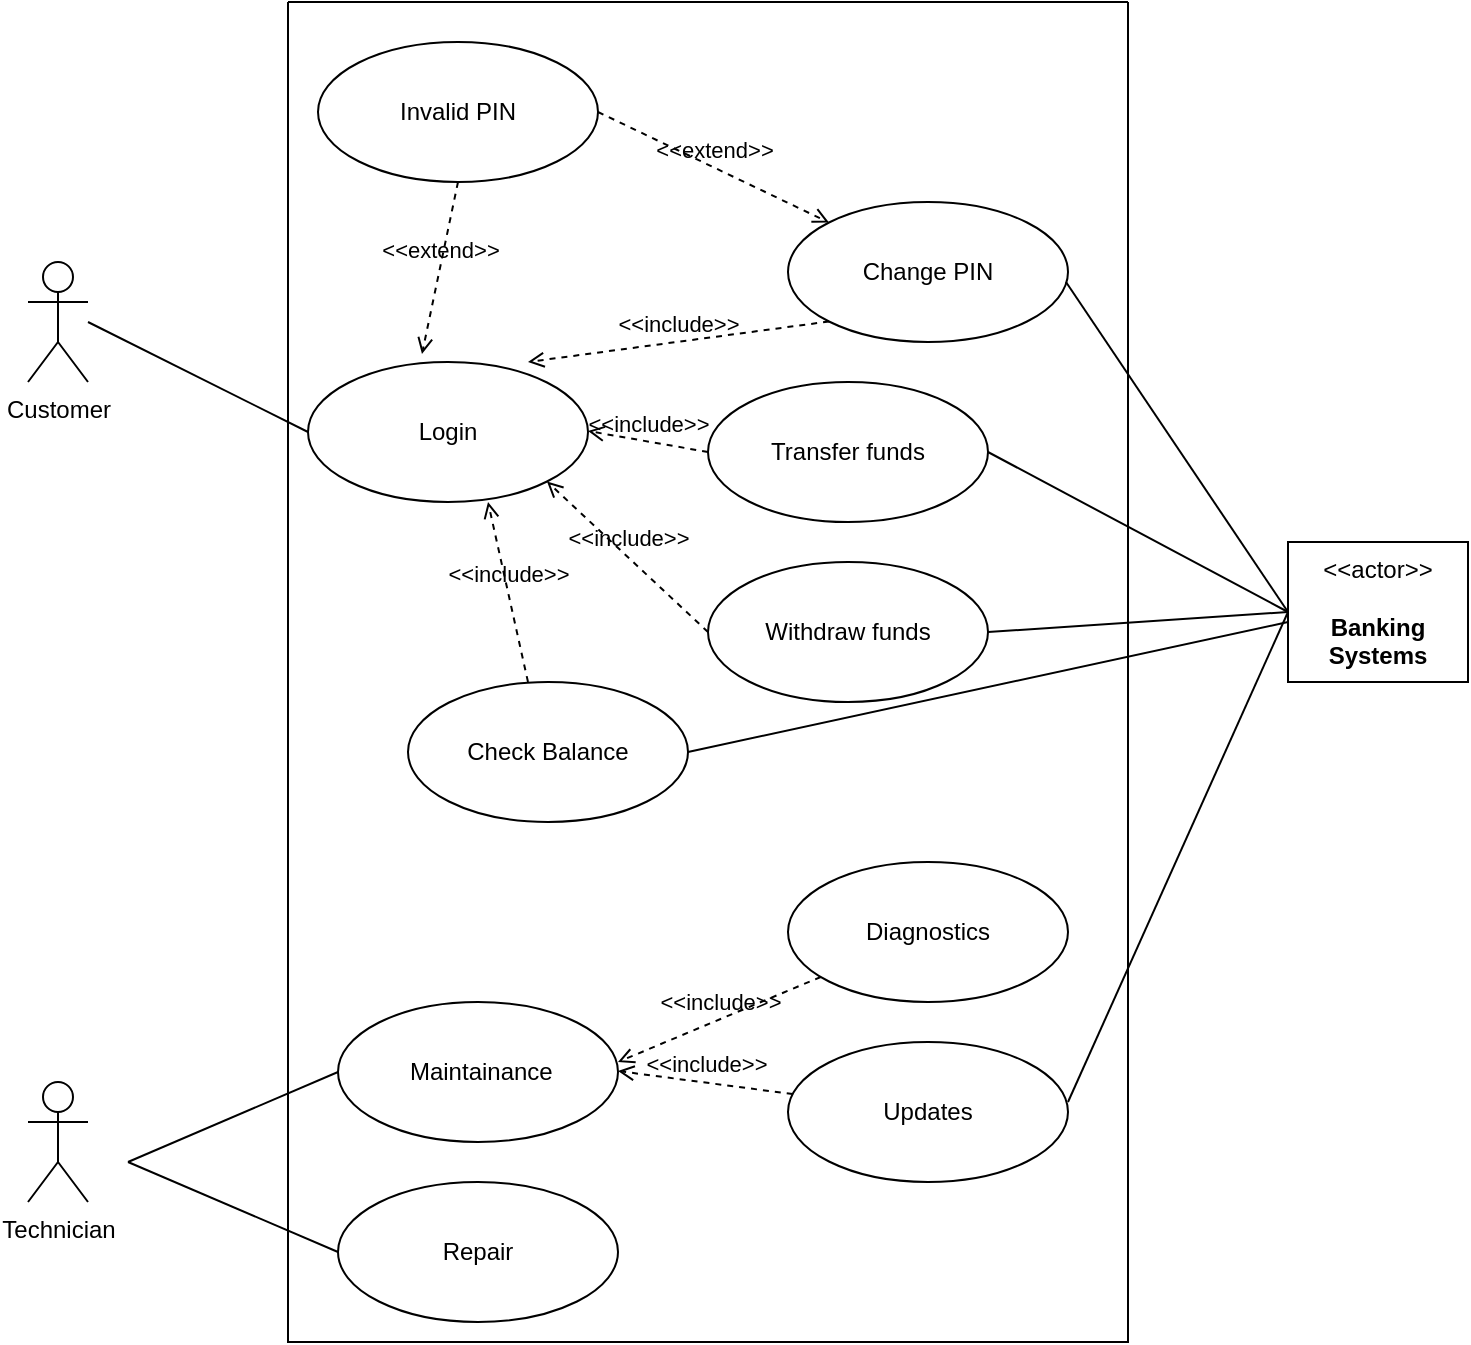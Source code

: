 <mxfile version="24.3.1" type="github">
  <diagram name="Page-1" id="1LClH84PgmRSB9pyHpdK">
    <mxGraphModel dx="2266" dy="1153" grid="1" gridSize="10" guides="1" tooltips="1" connect="1" arrows="1" fold="1" page="1" pageScale="1" pageWidth="850" pageHeight="1100" math="0" shadow="0">
      <root>
        <mxCell id="0" />
        <mxCell id="1" parent="0" />
        <mxCell id="hvaFQm5j50M5VCfyJywK-1" value="Customer" style="shape=umlActor;verticalLabelPosition=bottom;verticalAlign=top;html=1;outlineConnect=0;" vertex="1" parent="1">
          <mxGeometry x="110" y="160" width="30" height="60" as="geometry" />
        </mxCell>
        <mxCell id="hvaFQm5j50M5VCfyJywK-2" value="Technician" style="shape=umlActor;verticalLabelPosition=bottom;verticalAlign=top;html=1;outlineConnect=0;" vertex="1" parent="1">
          <mxGeometry x="110" y="570" width="30" height="60" as="geometry" />
        </mxCell>
        <mxCell id="hvaFQm5j50M5VCfyJywK-6" value="&amp;lt;&amp;lt;actor&amp;gt;&amp;gt;&lt;br&gt;&lt;br&gt;&lt;b&gt;Banking Systems&lt;/b&gt;" style="html=1;align=center;verticalAlign=middle;dashed=0;whiteSpace=wrap;" vertex="1" parent="1">
          <mxGeometry x="740" y="300" width="90" height="70" as="geometry" />
        </mxCell>
        <mxCell id="hvaFQm5j50M5VCfyJywK-7" value="Login" style="ellipse;whiteSpace=wrap;html=1;" vertex="1" parent="1">
          <mxGeometry x="250" y="210" width="140" height="70" as="geometry" />
        </mxCell>
        <mxCell id="hvaFQm5j50M5VCfyJywK-9" value="Invalid PIN" style="ellipse;whiteSpace=wrap;html=1;" vertex="1" parent="1">
          <mxGeometry x="255" y="50" width="140" height="70" as="geometry" />
        </mxCell>
        <mxCell id="hvaFQm5j50M5VCfyJywK-10" value="&amp;lt;&amp;lt;extend&amp;gt;&amp;gt;" style="html=1;verticalAlign=bottom;labelBackgroundColor=none;endArrow=open;endFill=0;dashed=1;rounded=0;entryX=0.407;entryY=-0.057;entryDx=0;entryDy=0;exitX=0.5;exitY=1;exitDx=0;exitDy=0;entryPerimeter=0;" edge="1" parent="1" source="hvaFQm5j50M5VCfyJywK-9" target="hvaFQm5j50M5VCfyJywK-7">
          <mxGeometry width="160" relative="1" as="geometry">
            <mxPoint x="480" y="170" as="sourcePoint" />
            <mxPoint x="320" y="170" as="targetPoint" />
          </mxGeometry>
        </mxCell>
        <mxCell id="hvaFQm5j50M5VCfyJywK-11" value="Transfer funds" style="ellipse;whiteSpace=wrap;html=1;" vertex="1" parent="1">
          <mxGeometry x="450" y="220" width="140" height="70" as="geometry" />
        </mxCell>
        <mxCell id="hvaFQm5j50M5VCfyJywK-14" value="Check Balance" style="ellipse;whiteSpace=wrap;html=1;" vertex="1" parent="1">
          <mxGeometry x="300" y="370" width="140" height="70" as="geometry" />
        </mxCell>
        <mxCell id="hvaFQm5j50M5VCfyJywK-15" value="Withdraw funds" style="ellipse;whiteSpace=wrap;html=1;" vertex="1" parent="1">
          <mxGeometry x="450" y="310" width="140" height="70" as="geometry" />
        </mxCell>
        <mxCell id="hvaFQm5j50M5VCfyJywK-17" value="Change PIN" style="ellipse;whiteSpace=wrap;html=1;" vertex="1" parent="1">
          <mxGeometry x="490" y="130" width="140" height="70" as="geometry" />
        </mxCell>
        <mxCell id="hvaFQm5j50M5VCfyJywK-18" value="&amp;nbsp;Maintainance" style="ellipse;whiteSpace=wrap;html=1;" vertex="1" parent="1">
          <mxGeometry x="265" y="530" width="140" height="70" as="geometry" />
        </mxCell>
        <mxCell id="hvaFQm5j50M5VCfyJywK-19" value="Repair" style="ellipse;whiteSpace=wrap;html=1;" vertex="1" parent="1">
          <mxGeometry x="265" y="620" width="140" height="70" as="geometry" />
        </mxCell>
        <mxCell id="hvaFQm5j50M5VCfyJywK-21" value="" style="endArrow=none;html=1;rounded=0;entryX=0;entryY=0.5;entryDx=0;entryDy=0;" edge="1" parent="1" target="hvaFQm5j50M5VCfyJywK-18">
          <mxGeometry width="50" height="50" relative="1" as="geometry">
            <mxPoint x="160" y="610" as="sourcePoint" />
            <mxPoint x="210" y="560" as="targetPoint" />
          </mxGeometry>
        </mxCell>
        <mxCell id="hvaFQm5j50M5VCfyJywK-22" value="" style="endArrow=none;html=1;rounded=0;entryX=0;entryY=0.5;entryDx=0;entryDy=0;" edge="1" parent="1" target="hvaFQm5j50M5VCfyJywK-19">
          <mxGeometry width="50" height="50" relative="1" as="geometry">
            <mxPoint x="160" y="610" as="sourcePoint" />
            <mxPoint x="230" y="600" as="targetPoint" />
          </mxGeometry>
        </mxCell>
        <mxCell id="hvaFQm5j50M5VCfyJywK-23" value="&amp;lt;&amp;lt;include&amp;gt;&amp;gt;" style="html=1;verticalAlign=bottom;labelBackgroundColor=none;endArrow=open;endFill=0;dashed=1;rounded=0;" edge="1" parent="1" source="hvaFQm5j50M5VCfyJywK-24">
          <mxGeometry width="160" relative="1" as="geometry">
            <mxPoint x="480" y="520" as="sourcePoint" />
            <mxPoint x="405" y="560" as="targetPoint" />
          </mxGeometry>
        </mxCell>
        <mxCell id="hvaFQm5j50M5VCfyJywK-24" value="Diagnostics" style="ellipse;whiteSpace=wrap;html=1;" vertex="1" parent="1">
          <mxGeometry x="490" y="460" width="140" height="70" as="geometry" />
        </mxCell>
        <mxCell id="hvaFQm5j50M5VCfyJywK-25" value="&amp;lt;&amp;lt;include&amp;gt;&amp;gt;" style="html=1;verticalAlign=bottom;labelBackgroundColor=none;endArrow=open;endFill=0;dashed=1;rounded=0;" edge="1" parent="1" source="hvaFQm5j50M5VCfyJywK-26">
          <mxGeometry width="160" relative="1" as="geometry">
            <mxPoint x="480" y="600" as="sourcePoint" />
            <mxPoint x="405" y="564.5" as="targetPoint" />
          </mxGeometry>
        </mxCell>
        <mxCell id="hvaFQm5j50M5VCfyJywK-26" value="Updates" style="ellipse;whiteSpace=wrap;html=1;" vertex="1" parent="1">
          <mxGeometry x="490" y="550" width="140" height="70" as="geometry" />
        </mxCell>
        <mxCell id="hvaFQm5j50M5VCfyJywK-27" value="" style="endArrow=none;html=1;rounded=0;entryX=0;entryY=0.5;entryDx=0;entryDy=0;" edge="1" parent="1" target="hvaFQm5j50M5VCfyJywK-7">
          <mxGeometry width="50" height="50" relative="1" as="geometry">
            <mxPoint x="140" y="190" as="sourcePoint" />
            <mxPoint x="190" y="150" as="targetPoint" />
          </mxGeometry>
        </mxCell>
        <mxCell id="hvaFQm5j50M5VCfyJywK-28" value="&amp;lt;&amp;lt;include&amp;gt;&amp;gt;" style="html=1;verticalAlign=bottom;labelBackgroundColor=none;endArrow=open;endFill=0;dashed=1;rounded=0;entryX=0;entryY=1;entryDx=0;entryDy=0;exitX=0;exitY=1;exitDx=0;exitDy=0;" edge="1" parent="1" source="hvaFQm5j50M5VCfyJywK-17">
          <mxGeometry width="160" relative="1" as="geometry">
            <mxPoint x="520" y="210" as="sourcePoint" />
            <mxPoint x="360" y="210" as="targetPoint" />
          </mxGeometry>
        </mxCell>
        <mxCell id="hvaFQm5j50M5VCfyJywK-29" value="&amp;lt;&amp;lt;include&amp;gt;&amp;gt;" style="html=1;verticalAlign=bottom;labelBackgroundColor=none;endArrow=open;endFill=0;dashed=1;rounded=0;entryX=0;entryY=0.5;entryDx=0;entryDy=0;exitX=0;exitY=0.5;exitDx=0;exitDy=0;" edge="1" parent="1" source="hvaFQm5j50M5VCfyJywK-11">
          <mxGeometry width="160" relative="1" as="geometry">
            <mxPoint x="510" y="245" as="sourcePoint" />
            <mxPoint x="390" y="244.5" as="targetPoint" />
          </mxGeometry>
        </mxCell>
        <mxCell id="hvaFQm5j50M5VCfyJywK-31" value="&amp;lt;&amp;lt;include&amp;gt;&amp;gt;" style="html=1;verticalAlign=bottom;labelBackgroundColor=none;endArrow=open;endFill=0;dashed=1;rounded=0;entryX=1;entryY=1;entryDx=0;entryDy=0;exitX=0;exitY=0.5;exitDx=0;exitDy=0;" edge="1" parent="1" source="hvaFQm5j50M5VCfyJywK-15" target="hvaFQm5j50M5VCfyJywK-7">
          <mxGeometry width="160" relative="1" as="geometry">
            <mxPoint x="550" y="250" as="sourcePoint" />
            <mxPoint x="390" y="250" as="targetPoint" />
          </mxGeometry>
        </mxCell>
        <mxCell id="hvaFQm5j50M5VCfyJywK-32" value="" style="endArrow=none;html=1;rounded=0;entryX=0;entryY=0.5;entryDx=0;entryDy=0;" edge="1" parent="1" target="hvaFQm5j50M5VCfyJywK-6">
          <mxGeometry width="50" height="50" relative="1" as="geometry">
            <mxPoint x="630" y="580" as="sourcePoint" />
            <mxPoint x="680" y="530" as="targetPoint" />
          </mxGeometry>
        </mxCell>
        <mxCell id="hvaFQm5j50M5VCfyJywK-33" value="" style="endArrow=none;html=1;rounded=0;" edge="1" parent="1">
          <mxGeometry width="50" height="50" relative="1" as="geometry">
            <mxPoint x="440" y="405" as="sourcePoint" />
            <mxPoint x="740" y="340" as="targetPoint" />
          </mxGeometry>
        </mxCell>
        <mxCell id="hvaFQm5j50M5VCfyJywK-34" value="" style="endArrow=none;html=1;rounded=0;entryX=0;entryY=0.5;entryDx=0;entryDy=0;exitX=1;exitY=0.5;exitDx=0;exitDy=0;" edge="1" parent="1" source="hvaFQm5j50M5VCfyJywK-11" target="hvaFQm5j50M5VCfyJywK-6">
          <mxGeometry width="50" height="50" relative="1" as="geometry">
            <mxPoint x="640" y="210" as="sourcePoint" />
            <mxPoint x="690" y="160" as="targetPoint" />
          </mxGeometry>
        </mxCell>
        <mxCell id="hvaFQm5j50M5VCfyJywK-35" value="" style="endArrow=none;html=1;rounded=0;entryX=0;entryY=0.5;entryDx=0;entryDy=0;exitX=1;exitY=0.5;exitDx=0;exitDy=0;" edge="1" parent="1" source="hvaFQm5j50M5VCfyJywK-15" target="hvaFQm5j50M5VCfyJywK-6">
          <mxGeometry width="50" height="50" relative="1" as="geometry">
            <mxPoint x="640" y="300" as="sourcePoint" />
            <mxPoint x="730" y="380" as="targetPoint" />
          </mxGeometry>
        </mxCell>
        <mxCell id="hvaFQm5j50M5VCfyJywK-36" value="" style="endArrow=none;html=1;rounded=0;entryX=0;entryY=0.5;entryDx=0;entryDy=0;" edge="1" parent="1" target="hvaFQm5j50M5VCfyJywK-6">
          <mxGeometry width="50" height="50" relative="1" as="geometry">
            <mxPoint x="629" y="170" as="sourcePoint" />
            <mxPoint x="629" y="270" as="targetPoint" />
          </mxGeometry>
        </mxCell>
        <mxCell id="hvaFQm5j50M5VCfyJywK-38" value="" style="swimlane;startSize=0;" vertex="1" parent="1">
          <mxGeometry x="240" y="30" width="420" height="670" as="geometry" />
        </mxCell>
        <mxCell id="hvaFQm5j50M5VCfyJywK-8" style="edgeStyle=orthogonalEdgeStyle;rounded=0;orthogonalLoop=1;jettySize=auto;html=1;exitX=0.5;exitY=1;exitDx=0;exitDy=0;" edge="1" parent="hvaFQm5j50M5VCfyJywK-38">
          <mxGeometry relative="1" as="geometry">
            <mxPoint x="61.94" y="249.95" as="sourcePoint" />
            <mxPoint x="61.94" y="249.95" as="targetPoint" />
          </mxGeometry>
        </mxCell>
        <mxCell id="hvaFQm5j50M5VCfyJywK-30" value="&amp;lt;&amp;lt;include&amp;gt;&amp;gt;" style="html=1;verticalAlign=bottom;labelBackgroundColor=none;endArrow=open;endFill=0;dashed=1;rounded=0;" edge="1" parent="hvaFQm5j50M5VCfyJywK-38">
          <mxGeometry width="160" relative="1" as="geometry">
            <mxPoint x="120" y="340" as="sourcePoint" />
            <mxPoint x="100" y="250" as="targetPoint" />
          </mxGeometry>
        </mxCell>
        <mxCell id="hvaFQm5j50M5VCfyJywK-39" value="&amp;lt;&amp;lt;extend&amp;gt;&amp;gt;" style="html=1;verticalAlign=bottom;labelBackgroundColor=none;endArrow=open;endFill=0;dashed=1;rounded=0;entryX=0;entryY=0;entryDx=0;entryDy=0;exitX=1;exitY=0.5;exitDx=0;exitDy=0;" edge="1" parent="1" source="hvaFQm5j50M5VCfyJywK-9" target="hvaFQm5j50M5VCfyJywK-17">
          <mxGeometry width="160" relative="1" as="geometry">
            <mxPoint x="590" y="110" as="sourcePoint" />
            <mxPoint x="430" y="110" as="targetPoint" />
          </mxGeometry>
        </mxCell>
      </root>
    </mxGraphModel>
  </diagram>
</mxfile>
